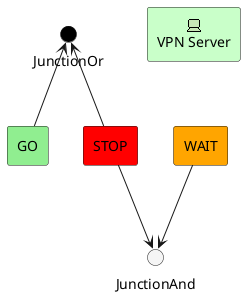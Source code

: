 {
  "sha1": "tu64vf9e8xwokyny3dtxr6lxj8ily7s",
  "insertion": {
    "when": "2024-06-04T17:28:46.775Z",
    "user": "plantuml@gmail.com"
  }
}
@startuml
!define Junction_Or circle #black
!define Junction_And circle #whitesmoke

Junction_And JunctionAnd
Junction_Or JunctionOr

archimate #Technology "VPN Server" as vpnServerA <<technology-device>>

rectangle #lightgreen GO
rectangle #red STOP
rectangle WAIT #orange
GO -up-> JunctionOr
STOP -up-> JunctionOr
STOP -down-> JunctionAnd
WAIT -down-> JunctionAnd
@enduml
